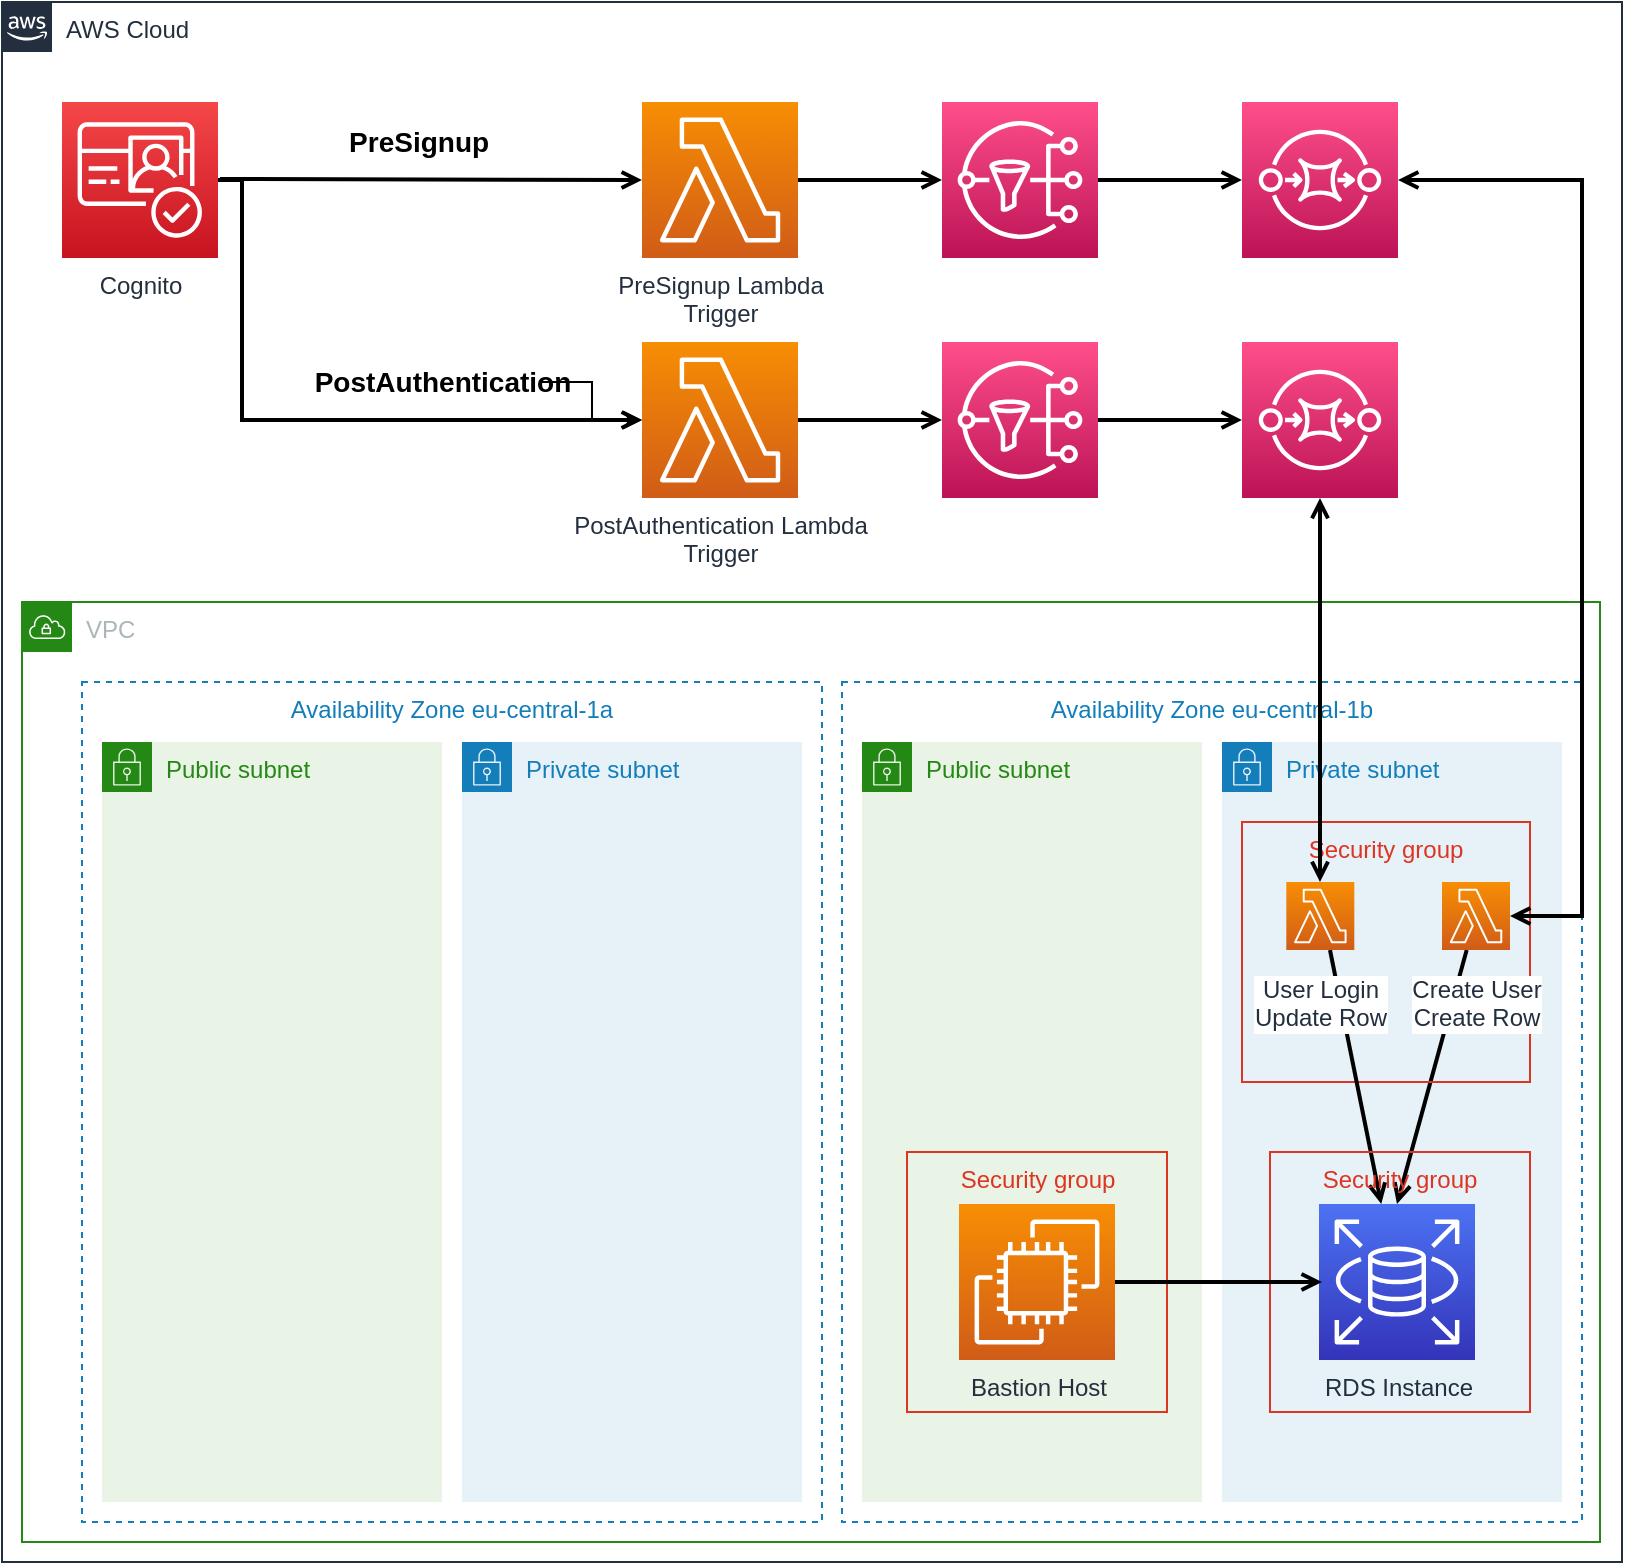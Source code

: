 <mxfile version="21.0.6" type="github">
  <diagram id="Ht1M8jgEwFfnCIfOTk4-" name="Page-1">
    <mxGraphModel dx="1027" dy="953" grid="1" gridSize="10" guides="1" tooltips="1" connect="1" arrows="1" fold="1" page="1" pageScale="1" pageWidth="1169" pageHeight="827" math="0" shadow="0">
      <root>
        <mxCell id="0" />
        <mxCell id="1" parent="0" />
        <mxCell id="UEzPUAAOIrF-is8g5C7q-90" value="" style="edgeStyle=orthogonalEdgeStyle;rounded=0;orthogonalLoop=1;jettySize=auto;html=1;endArrow=open;endFill=0;strokeWidth=2;" parent="1" target="UEzPUAAOIrF-is8g5C7q-80" edge="1">
          <mxGeometry relative="1" as="geometry">
            <mxPoint x="448" y="349" as="sourcePoint" />
          </mxGeometry>
        </mxCell>
        <mxCell id="UEzPUAAOIrF-is8g5C7q-91" value="" style="edgeStyle=orthogonalEdgeStyle;rounded=0;orthogonalLoop=1;jettySize=auto;html=1;endArrow=open;endFill=0;strokeWidth=2;" parent="1" source="UEzPUAAOIrF-is8g5C7q-80" edge="1">
          <mxGeometry relative="1" as="geometry">
            <mxPoint x="600" y="349" as="targetPoint" />
          </mxGeometry>
        </mxCell>
        <mxCell id="UEzPUAAOIrF-is8g5C7q-92" value="" style="edgeStyle=orthogonalEdgeStyle;rounded=0;orthogonalLoop=1;jettySize=auto;html=1;endArrow=open;endFill=0;strokeWidth=2;" parent="1" source="UEzPUAAOIrF-is8g5C7q-81" edge="1">
          <mxGeometry relative="1" as="geometry">
            <mxPoint x="723" y="349" as="targetPoint" />
          </mxGeometry>
        </mxCell>
        <mxCell id="UEzPUAAOIrF-is8g5C7q-74" value="AWS Cloud" style="points=[[0,0],[0.25,0],[0.5,0],[0.75,0],[1,0],[1,0.25],[1,0.5],[1,0.75],[1,1],[0.75,1],[0.5,1],[0.25,1],[0,1],[0,0.75],[0,0.5],[0,0.25]];outlineConnect=0;gradientColor=none;html=1;whiteSpace=wrap;fontSize=12;fontStyle=0;shape=mxgraph.aws4.group;grIcon=mxgraph.aws4.group_aws_cloud_alt;strokeColor=#232F3E;fillColor=none;verticalAlign=top;align=left;spacingLeft=30;fontColor=#232F3E;dashed=0;labelBackgroundColor=#ffffff;container=1;pointerEvents=0;collapsible=0;recursiveResize=0;" parent="1" vertex="1">
          <mxGeometry x="70" y="24" width="810" height="780" as="geometry" />
        </mxCell>
        <mxCell id="agIxCeGHDySL-hrrHM-C-1" value="" style="sketch=0;points=[[0,0,0],[0.25,0,0],[0.5,0,0],[0.75,0,0],[1,0,0],[0,1,0],[0.25,1,0],[0.5,1,0],[0.75,1,0],[1,1,0],[0,0.25,0],[0,0.5,0],[0,0.75,0],[1,0.25,0],[1,0.5,0],[1,0.75,0]];outlineConnect=0;fontColor=#232F3E;gradientColor=#FF4F8B;gradientDirection=north;fillColor=#BC1356;strokeColor=#ffffff;dashed=0;verticalLabelPosition=bottom;verticalAlign=top;align=center;html=1;fontSize=12;fontStyle=0;aspect=fixed;shape=mxgraph.aws4.resourceIcon;resIcon=mxgraph.aws4.sns;" vertex="1" parent="UEzPUAAOIrF-is8g5C7q-74">
          <mxGeometry x="470" y="50" width="78" height="78" as="geometry" />
        </mxCell>
        <object label="" id="agIxCeGHDySL-hrrHM-C-2">
          <mxCell style="sketch=0;points=[[0,0,0],[0.25,0,0],[0.5,0,0],[0.75,0,0],[1,0,0],[0,1,0],[0.25,1,0],[0.5,1,0],[0.75,1,0],[1,1,0],[0,0.25,0],[0,0.5,0],[0,0.75,0],[1,0.25,0],[1,0.5,0],[1,0.75,0]];outlineConnect=0;fontColor=#232F3E;gradientColor=#FF4F8B;gradientDirection=north;fillColor=#BC1356;strokeColor=#ffffff;dashed=0;verticalLabelPosition=bottom;verticalAlign=top;align=center;html=1;fontSize=12;fontStyle=0;aspect=fixed;shape=mxgraph.aws4.resourceIcon;resIcon=mxgraph.aws4.sqs;" vertex="1" parent="UEzPUAAOIrF-is8g5C7q-74">
            <mxGeometry x="620" y="50" width="78" height="78" as="geometry" />
          </mxCell>
        </object>
        <mxCell id="UEzPUAAOIrF-is8g5C7q-100" style="edgeStyle=orthogonalEdgeStyle;rounded=0;orthogonalLoop=1;jettySize=auto;html=1;endArrow=open;endFill=0;strokeWidth=2;exitX=1;exitY=0.5;exitDx=0;exitDy=0;exitPerimeter=0;" parent="UEzPUAAOIrF-is8g5C7q-74" source="agIxCeGHDySL-hrrHM-C-1" target="agIxCeGHDySL-hrrHM-C-2" edge="1">
          <mxGeometry relative="1" as="geometry">
            <mxPoint x="144.993" y="549" as="targetPoint" />
          </mxGeometry>
        </mxCell>
        <mxCell id="agIxCeGHDySL-hrrHM-C-17" value="VPC" style="points=[[0,0],[0.25,0],[0.5,0],[0.75,0],[1,0],[1,0.25],[1,0.5],[1,0.75],[1,1],[0.75,1],[0.5,1],[0.25,1],[0,1],[0,0.75],[0,0.5],[0,0.25]];outlineConnect=0;gradientColor=none;html=1;whiteSpace=wrap;fontSize=12;fontStyle=0;container=1;pointerEvents=0;collapsible=0;recursiveResize=0;shape=mxgraph.aws4.group;grIcon=mxgraph.aws4.group_vpc;strokeColor=#248814;fillColor=none;verticalAlign=top;align=left;spacingLeft=30;fontColor=#AAB7B8;dashed=0;" vertex="1" parent="UEzPUAAOIrF-is8g5C7q-74">
          <mxGeometry x="10" y="300" width="789" height="470" as="geometry" />
        </mxCell>
        <mxCell id="agIxCeGHDySL-hrrHM-C-15" value="Availability Zone eu-central-1b" style="fillColor=none;strokeColor=#147EBA;dashed=1;verticalAlign=top;fontStyle=0;fontColor=#147EBA;whiteSpace=wrap;html=1;" vertex="1" parent="agIxCeGHDySL-hrrHM-C-17">
          <mxGeometry x="410" y="40" width="370" height="420" as="geometry" />
        </mxCell>
        <mxCell id="agIxCeGHDySL-hrrHM-C-19" value="Private subnet" style="points=[[0,0],[0.25,0],[0.5,0],[0.75,0],[1,0],[1,0.25],[1,0.5],[1,0.75],[1,1],[0.75,1],[0.5,1],[0.25,1],[0,1],[0,0.75],[0,0.5],[0,0.25]];outlineConnect=0;gradientColor=none;html=1;whiteSpace=wrap;fontSize=12;fontStyle=0;container=1;pointerEvents=0;collapsible=0;recursiveResize=0;shape=mxgraph.aws4.group;grIcon=mxgraph.aws4.group_security_group;grStroke=0;strokeColor=#147EBA;fillColor=#E6F2F8;verticalAlign=top;align=left;spacingLeft=30;fontColor=#147EBA;dashed=0;" vertex="1" parent="agIxCeGHDySL-hrrHM-C-17">
          <mxGeometry x="600" y="70" width="170" height="380" as="geometry" />
        </mxCell>
        <mxCell id="UEzPUAAOIrF-is8g5C7q-93" style="rounded=0;orthogonalLoop=1;jettySize=auto;html=1;endArrow=open;endFill=0;strokeWidth=2;entryX=0.5;entryY=0;entryDx=0;entryDy=0;entryPerimeter=0;" parent="agIxCeGHDySL-hrrHM-C-19" source="UEzPUAAOIrF-is8g5C7q-85" target="agIxCeGHDySL-hrrHM-C-4" edge="1">
          <mxGeometry relative="1" as="geometry">
            <mxPoint x="240" y="41" as="sourcePoint" />
          </mxGeometry>
        </mxCell>
        <mxCell id="agIxCeGHDySL-hrrHM-C-18" value="Security group" style="fillColor=none;strokeColor=#DD3522;verticalAlign=top;fontStyle=0;fontColor=#DD3522;whiteSpace=wrap;html=1;container=1;" vertex="1" parent="agIxCeGHDySL-hrrHM-C-19">
          <mxGeometry x="10" y="40" width="144" height="130" as="geometry" />
        </mxCell>
        <mxCell id="agIxCeGHDySL-hrrHM-C-81" style="rounded=0;orthogonalLoop=1;jettySize=auto;html=1;endArrow=open;endFill=0;strokeWidth=2;" edge="1" parent="agIxCeGHDySL-hrrHM-C-18" target="agIxCeGHDySL-hrrHM-C-4">
          <mxGeometry relative="1" as="geometry">
            <mxPoint x="44" y="64" as="sourcePoint" />
            <mxPoint x="10" y="191" as="targetPoint" />
          </mxGeometry>
        </mxCell>
        <mxCell id="UEzPUAAOIrF-is8g5C7q-85" value="Create User&lt;br style=&quot;border-color: var(--border-color);&quot;&gt;Create Row" style="outlineConnect=0;fontColor=#232F3E;gradientColor=#F78E04;gradientDirection=north;fillColor=#D05C17;strokeColor=#ffffff;dashed=0;verticalLabelPosition=bottom;verticalAlign=top;align=center;html=1;fontSize=12;fontStyle=0;aspect=fixed;shape=mxgraph.aws4.resourceIcon;resIcon=mxgraph.aws4.lambda;labelBackgroundColor=#ffffff;spacingTop=6;" parent="agIxCeGHDySL-hrrHM-C-18" vertex="1">
          <mxGeometry x="100.005" y="30" width="34" height="34" as="geometry" />
        </mxCell>
        <mxCell id="agIxCeGHDySL-hrrHM-C-66" value="User Login&lt;br&gt;Update Row" style="outlineConnect=0;fontColor=#232F3E;gradientColor=#F78E04;gradientDirection=north;fillColor=#D05C17;strokeColor=#ffffff;dashed=0;verticalLabelPosition=bottom;verticalAlign=top;align=center;html=1;fontSize=12;fontStyle=0;aspect=fixed;shape=mxgraph.aws4.resourceIcon;resIcon=mxgraph.aws4.lambda;labelBackgroundColor=#ffffff;spacingTop=6;" vertex="1" parent="agIxCeGHDySL-hrrHM-C-18">
          <mxGeometry x="22.154" y="30" width="34" height="34" as="geometry" />
        </mxCell>
        <mxCell id="agIxCeGHDySL-hrrHM-C-16" value="Security group" style="fillColor=none;strokeColor=#DD3522;verticalAlign=top;fontStyle=0;fontColor=#DD3522;whiteSpace=wrap;html=1;" vertex="1" parent="agIxCeGHDySL-hrrHM-C-19">
          <mxGeometry x="24" y="205" width="130" height="130" as="geometry" />
        </mxCell>
        <mxCell id="agIxCeGHDySL-hrrHM-C-4" value="RDS Instance" style="sketch=0;points=[[0,0,0],[0.25,0,0],[0.5,0,0],[0.75,0,0],[1,0,0],[0,1,0],[0.25,1,0],[0.5,1,0],[0.75,1,0],[1,1,0],[0,0.25,0],[0,0.5,0],[0,0.75,0],[1,0.25,0],[1,0.5,0],[1,0.75,0]];outlineConnect=0;fontColor=#232F3E;gradientColor=#4D72F3;gradientDirection=north;fillColor=#3334B9;strokeColor=#ffffff;dashed=0;verticalLabelPosition=bottom;verticalAlign=top;align=center;html=1;fontSize=12;fontStyle=0;aspect=fixed;shape=mxgraph.aws4.resourceIcon;resIcon=mxgraph.aws4.rds;" vertex="1" parent="agIxCeGHDySL-hrrHM-C-19">
          <mxGeometry x="48.5" y="231" width="78" height="78" as="geometry" />
        </mxCell>
        <mxCell id="agIxCeGHDySL-hrrHM-C-28" value="Public subnet" style="points=[[0,0],[0.25,0],[0.5,0],[0.75,0],[1,0],[1,0.25],[1,0.5],[1,0.75],[1,1],[0.75,1],[0.5,1],[0.25,1],[0,1],[0,0.75],[0,0.5],[0,0.25]];outlineConnect=0;gradientColor=none;html=1;whiteSpace=wrap;fontSize=12;fontStyle=0;container=1;pointerEvents=0;collapsible=0;recursiveResize=0;shape=mxgraph.aws4.group;grIcon=mxgraph.aws4.group_security_group;grStroke=0;strokeColor=#248814;fillColor=#E9F3E6;verticalAlign=top;align=left;spacingLeft=30;fontColor=#248814;dashed=0;" vertex="1" parent="agIxCeGHDySL-hrrHM-C-17">
          <mxGeometry x="420" y="70" width="170" height="380" as="geometry" />
        </mxCell>
        <mxCell id="agIxCeGHDySL-hrrHM-C-30" value="Security group" style="fillColor=none;strokeColor=#DD3522;verticalAlign=top;fontStyle=0;fontColor=#DD3522;whiteSpace=wrap;html=1;" vertex="1" parent="agIxCeGHDySL-hrrHM-C-28">
          <mxGeometry x="22.5" y="205" width="130" height="130" as="geometry" />
        </mxCell>
        <mxCell id="agIxCeGHDySL-hrrHM-C-29" value="Bastion Host" style="sketch=0;points=[[0,0,0],[0.25,0,0],[0.5,0,0],[0.75,0,0],[1,0,0],[0,1,0],[0.25,1,0],[0.5,1,0],[0.75,1,0],[1,1,0],[0,0.25,0],[0,0.5,0],[0,0.75,0],[1,0.25,0],[1,0.5,0],[1,0.75,0]];outlineConnect=0;fontColor=#232F3E;gradientColor=#F78E04;gradientDirection=north;fillColor=#D05C17;strokeColor=#ffffff;dashed=0;verticalLabelPosition=bottom;verticalAlign=top;align=center;html=1;fontSize=12;fontStyle=0;aspect=fixed;shape=mxgraph.aws4.resourceIcon;resIcon=mxgraph.aws4.ec2;" vertex="1" parent="agIxCeGHDySL-hrrHM-C-28">
          <mxGeometry x="48.5" y="231" width="78" height="78" as="geometry" />
        </mxCell>
        <mxCell id="agIxCeGHDySL-hrrHM-C-31" style="edgeStyle=orthogonalEdgeStyle;rounded=0;orthogonalLoop=1;jettySize=auto;html=1;endArrow=open;endFill=0;strokeWidth=2;entryX=0.019;entryY=0.5;entryDx=0;entryDy=0;entryPerimeter=0;" edge="1" parent="agIxCeGHDySL-hrrHM-C-17" source="agIxCeGHDySL-hrrHM-C-29" target="agIxCeGHDySL-hrrHM-C-4">
          <mxGeometry relative="1" as="geometry">
            <mxPoint x="270" y="290" as="sourcePoint" />
            <mxPoint x="452" y="290" as="targetPoint" />
          </mxGeometry>
        </mxCell>
        <mxCell id="agIxCeGHDySL-hrrHM-C-43" value="Availability Zone eu-central-1a" style="fillColor=none;strokeColor=#147EBA;dashed=1;verticalAlign=top;fontStyle=0;fontColor=#147EBA;whiteSpace=wrap;html=1;" vertex="1" parent="agIxCeGHDySL-hrrHM-C-17">
          <mxGeometry x="30" y="40" width="370" height="420" as="geometry" />
        </mxCell>
        <mxCell id="agIxCeGHDySL-hrrHM-C-57" value="Public subnet" style="points=[[0,0],[0.25,0],[0.5,0],[0.75,0],[1,0],[1,0.25],[1,0.5],[1,0.75],[1,1],[0.75,1],[0.5,1],[0.25,1],[0,1],[0,0.75],[0,0.5],[0,0.25]];outlineConnect=0;gradientColor=none;html=1;whiteSpace=wrap;fontSize=12;fontStyle=0;container=1;pointerEvents=0;collapsible=0;recursiveResize=0;shape=mxgraph.aws4.group;grIcon=mxgraph.aws4.group_security_group;grStroke=0;strokeColor=#248814;fillColor=#E9F3E6;verticalAlign=top;align=left;spacingLeft=30;fontColor=#248814;dashed=0;" vertex="1" parent="agIxCeGHDySL-hrrHM-C-17">
          <mxGeometry x="40" y="70" width="170" height="380" as="geometry" />
        </mxCell>
        <mxCell id="agIxCeGHDySL-hrrHM-C-60" value="Private subnet" style="points=[[0,0],[0.25,0],[0.5,0],[0.75,0],[1,0],[1,0.25],[1,0.5],[1,0.75],[1,1],[0.75,1],[0.5,1],[0.25,1],[0,1],[0,0.75],[0,0.5],[0,0.25]];outlineConnect=0;gradientColor=none;html=1;whiteSpace=wrap;fontSize=12;fontStyle=0;container=1;pointerEvents=0;collapsible=0;recursiveResize=0;shape=mxgraph.aws4.group;grIcon=mxgraph.aws4.group_security_group;grStroke=0;strokeColor=#147EBA;fillColor=#E6F2F8;verticalAlign=top;align=left;spacingLeft=30;fontColor=#147EBA;dashed=0;" vertex="1" parent="agIxCeGHDySL-hrrHM-C-17">
          <mxGeometry x="220" y="70" width="170" height="380" as="geometry" />
        </mxCell>
        <mxCell id="agIxCeGHDySL-hrrHM-C-21" value="Cognito&lt;br&gt;" style="sketch=0;points=[[0,0,0],[0.25,0,0],[0.5,0,0],[0.75,0,0],[1,0,0],[0,1,0],[0.25,1,0],[0.5,1,0],[0.75,1,0],[1,1,0],[0,0.25,0],[0,0.5,0],[0,0.75,0],[1,0.25,0],[1,0.5,0],[1,0.75,0]];outlineConnect=0;fontColor=#232F3E;gradientColor=#F54749;gradientDirection=north;fillColor=#C7131F;strokeColor=#ffffff;dashed=0;verticalLabelPosition=bottom;verticalAlign=top;align=center;html=1;fontSize=12;fontStyle=0;aspect=fixed;shape=mxgraph.aws4.resourceIcon;resIcon=mxgraph.aws4.cognito;" vertex="1" parent="UEzPUAAOIrF-is8g5C7q-74">
          <mxGeometry x="30" y="50" width="78" height="78" as="geometry" />
        </mxCell>
        <mxCell id="agIxCeGHDySL-hrrHM-C-27" style="edgeStyle=orthogonalEdgeStyle;rounded=0;orthogonalLoop=1;jettySize=auto;html=1;endArrow=open;endFill=0;strokeWidth=2;exitX=1;exitY=0.5;exitDx=0;exitDy=0;exitPerimeter=0;entryX=0;entryY=0.5;entryDx=0;entryDy=0;entryPerimeter=0;" edge="1" parent="UEzPUAAOIrF-is8g5C7q-74" target="agIxCeGHDySL-hrrHM-C-20">
          <mxGeometry relative="1" as="geometry">
            <mxPoint x="109" y="88.5" as="sourcePoint" />
            <mxPoint x="161" y="88.5" as="targetPoint" />
          </mxGeometry>
        </mxCell>
        <mxCell id="UEzPUAAOIrF-is8g5C7q-96" style="edgeStyle=orthogonalEdgeStyle;rounded=0;orthogonalLoop=1;jettySize=auto;html=1;endArrow=open;endFill=0;strokeWidth=2;startArrow=open;startFill=0;entryX=1;entryY=0.5;entryDx=0;entryDy=0;entryPerimeter=0;" parent="UEzPUAAOIrF-is8g5C7q-74" source="UEzPUAAOIrF-is8g5C7q-85" target="agIxCeGHDySL-hrrHM-C-2" edge="1">
          <mxGeometry relative="1" as="geometry">
            <Array as="points">
              <mxPoint x="790" y="457" />
              <mxPoint x="790" y="89" />
            </Array>
          </mxGeometry>
        </mxCell>
        <mxCell id="agIxCeGHDySL-hrrHM-C-20" value="PreSignup Lambda&lt;br&gt;Trigger" style="sketch=0;points=[[0,0,0],[0.25,0,0],[0.5,0,0],[0.75,0,0],[1,0,0],[0,1,0],[0.25,1,0],[0.5,1,0],[0.75,1,0],[1,1,0],[0,0.25,0],[0,0.5,0],[0,0.75,0],[1,0.25,0],[1,0.5,0],[1,0.75,0]];outlineConnect=0;fontColor=#232F3E;gradientColor=#F78E04;gradientDirection=north;fillColor=#D05C17;strokeColor=#ffffff;dashed=0;verticalLabelPosition=bottom;verticalAlign=top;align=center;html=1;fontSize=12;fontStyle=0;aspect=fixed;shape=mxgraph.aws4.resourceIcon;resIcon=mxgraph.aws4.lambda;" vertex="1" parent="UEzPUAAOIrF-is8g5C7q-74">
          <mxGeometry x="320" y="50" width="78" height="78" as="geometry" />
        </mxCell>
        <mxCell id="agIxCeGHDySL-hrrHM-C-32" style="edgeStyle=orthogonalEdgeStyle;rounded=0;orthogonalLoop=1;jettySize=auto;html=1;endArrow=open;endFill=0;strokeWidth=2;exitX=1;exitY=0.5;exitDx=0;exitDy=0;exitPerimeter=0;startArrow=none;entryX=0;entryY=0.5;entryDx=0;entryDy=0;entryPerimeter=0;movable=1;resizable=1;rotatable=1;deletable=1;editable=1;locked=0;connectable=1;" edge="1" parent="UEzPUAAOIrF-is8g5C7q-74" source="agIxCeGHDySL-hrrHM-C-20" target="agIxCeGHDySL-hrrHM-C-1">
          <mxGeometry relative="1" as="geometry">
            <mxPoint x="288" y="88.58" as="sourcePoint" />
            <mxPoint x="440" y="90" as="targetPoint" />
            <Array as="points" />
          </mxGeometry>
        </mxCell>
        <mxCell id="agIxCeGHDySL-hrrHM-C-34" value="PreSignup&amp;nbsp;" style="text;strokeColor=none;fillColor=none;html=1;fontSize=14;fontStyle=1;verticalAlign=middle;align=center;" vertex="1" parent="UEzPUAAOIrF-is8g5C7q-74">
          <mxGeometry x="160" y="50" width="100" height="40" as="geometry" />
        </mxCell>
        <mxCell id="agIxCeGHDySL-hrrHM-C-72" value="PostAuthentication Lambda&lt;br&gt;Trigger&lt;br&gt;" style="sketch=0;points=[[0,0,0],[0.25,0,0],[0.5,0,0],[0.75,0,0],[1,0,0],[0,1,0],[0.25,1,0],[0.5,1,0],[0.75,1,0],[1,1,0],[0,0.25,0],[0,0.5,0],[0,0.75,0],[1,0.25,0],[1,0.5,0],[1,0.75,0]];outlineConnect=0;fontColor=#232F3E;gradientColor=#F78E04;gradientDirection=north;fillColor=#D05C17;strokeColor=#ffffff;dashed=0;verticalLabelPosition=bottom;verticalAlign=top;align=center;html=1;fontSize=12;fontStyle=0;aspect=fixed;shape=mxgraph.aws4.resourceIcon;resIcon=mxgraph.aws4.lambda;" vertex="1" parent="UEzPUAAOIrF-is8g5C7q-74">
          <mxGeometry x="320" y="170" width="78" height="78" as="geometry" />
        </mxCell>
        <mxCell id="agIxCeGHDySL-hrrHM-C-73" value="" style="sketch=0;points=[[0,0,0],[0.25,0,0],[0.5,0,0],[0.75,0,0],[1,0,0],[0,1,0],[0.25,1,0],[0.5,1,0],[0.75,1,0],[1,1,0],[0,0.25,0],[0,0.5,0],[0,0.75,0],[1,0.25,0],[1,0.5,0],[1,0.75,0]];outlineConnect=0;fontColor=#232F3E;gradientColor=#FF4F8B;gradientDirection=north;fillColor=#BC1356;strokeColor=#ffffff;dashed=0;verticalLabelPosition=bottom;verticalAlign=top;align=center;html=1;fontSize=12;fontStyle=0;aspect=fixed;shape=mxgraph.aws4.resourceIcon;resIcon=mxgraph.aws4.sns;" vertex="1" parent="UEzPUAAOIrF-is8g5C7q-74">
          <mxGeometry x="470" y="170" width="78" height="78" as="geometry" />
        </mxCell>
        <object label="" id="agIxCeGHDySL-hrrHM-C-74">
          <mxCell style="sketch=0;points=[[0,0,0],[0.25,0,0],[0.5,0,0],[0.75,0,0],[1,0,0],[0,1,0],[0.25,1,0],[0.5,1,0],[0.75,1,0],[1,1,0],[0,0.25,0],[0,0.5,0],[0,0.75,0],[1,0.25,0],[1,0.5,0],[1,0.75,0]];outlineConnect=0;fontColor=#232F3E;gradientColor=#FF4F8B;gradientDirection=north;fillColor=#BC1356;strokeColor=#ffffff;dashed=0;verticalLabelPosition=bottom;verticalAlign=top;align=center;html=1;fontSize=12;fontStyle=0;aspect=fixed;shape=mxgraph.aws4.resourceIcon;resIcon=mxgraph.aws4.sqs;" vertex="1" parent="UEzPUAAOIrF-is8g5C7q-74">
            <mxGeometry x="620" y="170" width="78" height="78" as="geometry" />
          </mxCell>
        </object>
        <mxCell id="agIxCeGHDySL-hrrHM-C-75" style="edgeStyle=orthogonalEdgeStyle;rounded=0;orthogonalLoop=1;jettySize=auto;html=1;endArrow=open;endFill=0;strokeWidth=2;entryX=0;entryY=0.5;entryDx=0;entryDy=0;entryPerimeter=0;" edge="1" parent="UEzPUAAOIrF-is8g5C7q-74" source="agIxCeGHDySL-hrrHM-C-73" target="agIxCeGHDySL-hrrHM-C-74">
          <mxGeometry relative="1" as="geometry">
            <mxPoint x="530" y="190" as="sourcePoint" />
            <mxPoint x="610" y="189" as="targetPoint" />
          </mxGeometry>
        </mxCell>
        <mxCell id="agIxCeGHDySL-hrrHM-C-77" style="edgeStyle=orthogonalEdgeStyle;rounded=0;orthogonalLoop=1;jettySize=auto;html=1;endArrow=open;endFill=0;strokeWidth=2;entryX=0;entryY=0.5;entryDx=0;entryDy=0;entryPerimeter=0;exitX=1;exitY=0.5;exitDx=0;exitDy=0;exitPerimeter=0;" edge="1" parent="UEzPUAAOIrF-is8g5C7q-74" source="agIxCeGHDySL-hrrHM-C-21" target="agIxCeGHDySL-hrrHM-C-72">
          <mxGeometry relative="1" as="geometry">
            <mxPoint x="80" y="180" as="sourcePoint" />
            <mxPoint x="291" y="190" as="targetPoint" />
            <Array as="points">
              <mxPoint x="120" y="89" />
              <mxPoint x="120" y="209" />
            </Array>
          </mxGeometry>
        </mxCell>
        <mxCell id="agIxCeGHDySL-hrrHM-C-82" value="" style="edgeStyle=orthogonalEdgeStyle;rounded=0;orthogonalLoop=1;jettySize=auto;html=1;" edge="1" parent="UEzPUAAOIrF-is8g5C7q-74" source="agIxCeGHDySL-hrrHM-C-78" target="agIxCeGHDySL-hrrHM-C-72">
          <mxGeometry relative="1" as="geometry" />
        </mxCell>
        <mxCell id="agIxCeGHDySL-hrrHM-C-78" value="PostAuthentication" style="text;strokeColor=none;fillColor=none;html=1;fontSize=14;fontStyle=1;verticalAlign=middle;align=center;" vertex="1" parent="UEzPUAAOIrF-is8g5C7q-74">
          <mxGeometry x="170" y="170" width="100" height="40" as="geometry" />
        </mxCell>
        <mxCell id="agIxCeGHDySL-hrrHM-C-79" style="edgeStyle=orthogonalEdgeStyle;rounded=0;orthogonalLoop=1;jettySize=auto;html=1;endArrow=open;endFill=0;strokeWidth=2;startArrow=none;entryX=0;entryY=0.5;entryDx=0;entryDy=0;entryPerimeter=0;" edge="1" parent="UEzPUAAOIrF-is8g5C7q-74" source="agIxCeGHDySL-hrrHM-C-72" target="agIxCeGHDySL-hrrHM-C-73">
          <mxGeometry relative="1" as="geometry">
            <mxPoint x="408" y="99" as="sourcePoint" />
            <mxPoint x="480" y="99" as="targetPoint" />
            <Array as="points" />
          </mxGeometry>
        </mxCell>
        <mxCell id="agIxCeGHDySL-hrrHM-C-80" style="edgeStyle=orthogonalEdgeStyle;rounded=0;orthogonalLoop=1;jettySize=auto;html=1;endArrow=open;endFill=0;strokeWidth=2;startArrow=open;startFill=0;entryX=0.5;entryY=1;entryDx=0;entryDy=0;entryPerimeter=0;" edge="1" parent="UEzPUAAOIrF-is8g5C7q-74" source="agIxCeGHDySL-hrrHM-C-66" target="agIxCeGHDySL-hrrHM-C-74">
          <mxGeometry relative="1" as="geometry">
            <Array as="points">
              <mxPoint x="659" y="270" />
            </Array>
            <mxPoint x="680" y="467" as="sourcePoint" />
            <mxPoint x="708" y="99" as="targetPoint" />
          </mxGeometry>
        </mxCell>
      </root>
    </mxGraphModel>
  </diagram>
</mxfile>
